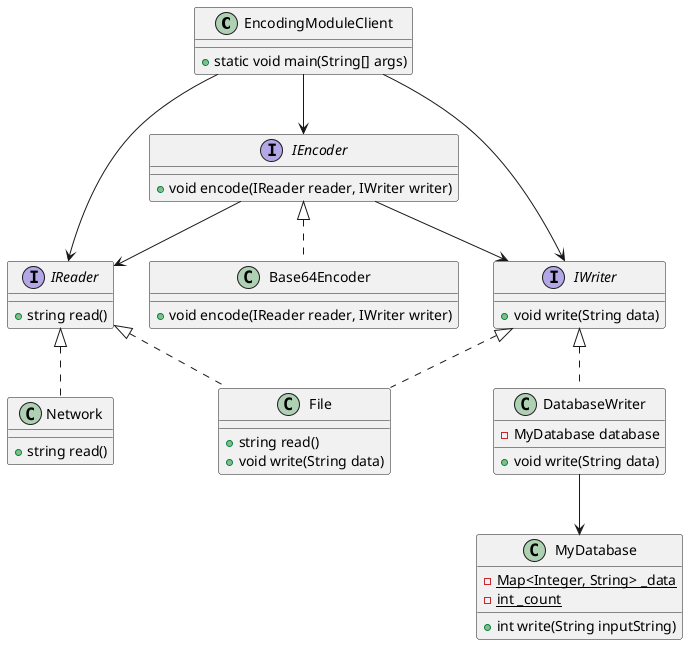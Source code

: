 @startuml

class EncodingModuleClient {
    + static void main(String[] args)
}

class MyDatabase {
    - {static} Map<Integer, String> _data 
    - {static} int _count
    + int write(String inputString)
}

class Base64Encoder implements IEncoder{
    +void encode(IReader reader, IWriter writer)
}

interface IReader {
    + string read()
}

interface IWriter {
    + void write(String data)
}

interface IEncoder {
    +void encode(IReader reader, IWriter writer)
}

class File implements IReader, IWriter{
    + string read()
    + void write(String data)
}

class Network implements IReader{
    + string read()
}

class DatabaseWriter implements IWriter{
    - MyDatabase database
    + void write(String data)
}

DatabaseWriter --> MyDatabase
EncodingModuleClient --> IWriter
IEncoder --> IWriter
IEncoder --> IReader
EncodingModuleClient --> IReader
EncodingModuleClient --> IEncoder

@enduml